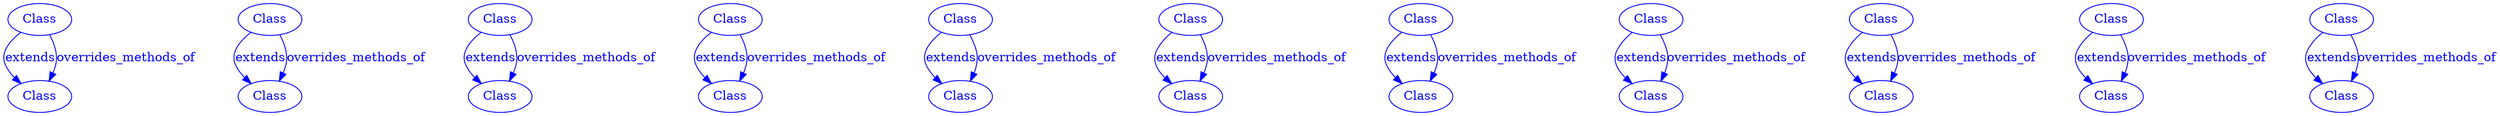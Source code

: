 
digraph SubdueGraph {
  5 [label="Class",color=blue,fontcolor=blue];
  74 [label="Class",color=blue,fontcolor=blue];
  74 -> 5 [label="extends",color=blue,fontcolor=blue];
  74 -> 5 [label="overrides_methods_of",color=blue,fontcolor=blue];
  9 [label="Class",color=blue,fontcolor=blue];
  90 [label="Class",color=blue,fontcolor=blue];
  90 -> 9 [label="extends",color=blue,fontcolor=blue];
  90 -> 9 [label="overrides_methods_of",color=blue,fontcolor=blue];
  49 [label="Class",color=blue,fontcolor=blue];
  99 [label="Class",color=blue,fontcolor=blue];
  99 -> 49 [label="extends",color=blue,fontcolor=blue];
  99 -> 49 [label="overrides_methods_of",color=blue,fontcolor=blue];
  91 [label="Class",color=blue,fontcolor=blue];
  104 [label="Class",color=blue,fontcolor=blue];
  91 -> 104 [label="extends",color=blue,fontcolor=blue];
  91 -> 104 [label="overrides_methods_of",color=blue,fontcolor=blue];
  102 [label="Class",color=blue,fontcolor=blue];
  105 [label="Class",color=blue,fontcolor=blue];
  105 -> 102 [label="extends",color=blue,fontcolor=blue];
  105 -> 102 [label="overrides_methods_of",color=blue,fontcolor=blue];
  115 [label="Class",color=blue,fontcolor=blue];
  117 [label="Class",color=blue,fontcolor=blue];
  117 -> 115 [label="extends",color=blue,fontcolor=blue];
  117 -> 115 [label="overrides_methods_of",color=blue,fontcolor=blue];
  144 [label="Class",color=blue,fontcolor=blue];
  146 [label="Class",color=blue,fontcolor=blue];
  144 -> 146 [label="extends",color=blue,fontcolor=blue];
  144 -> 146 [label="overrides_methods_of",color=blue,fontcolor=blue];
  41 [label="Class",color=blue,fontcolor=blue];
  159 [label="Class",color=blue,fontcolor=blue];
  41 -> 159 [label="extends",color=blue,fontcolor=blue];
  41 -> 159 [label="overrides_methods_of",color=blue,fontcolor=blue];
  72 [label="Class",color=blue,fontcolor=blue];
  160 [label="Class",color=blue,fontcolor=blue];
  72 -> 160 [label="extends",color=blue,fontcolor=blue];
  72 -> 160 [label="overrides_methods_of",color=blue,fontcolor=blue];
  20 [label="Class",color=blue,fontcolor=blue];
  162 [label="Class",color=blue,fontcolor=blue];
  20 -> 162 [label="extends",color=blue,fontcolor=blue];
  20 -> 162 [label="overrides_methods_of",color=blue,fontcolor=blue];
  45 [label="Class",color=blue,fontcolor=blue];
  163 [label="Class",color=blue,fontcolor=blue];
  45 -> 163 [label="extends",color=blue,fontcolor=blue];
  45 -> 163 [label="overrides_methods_of",color=blue,fontcolor=blue];
}
